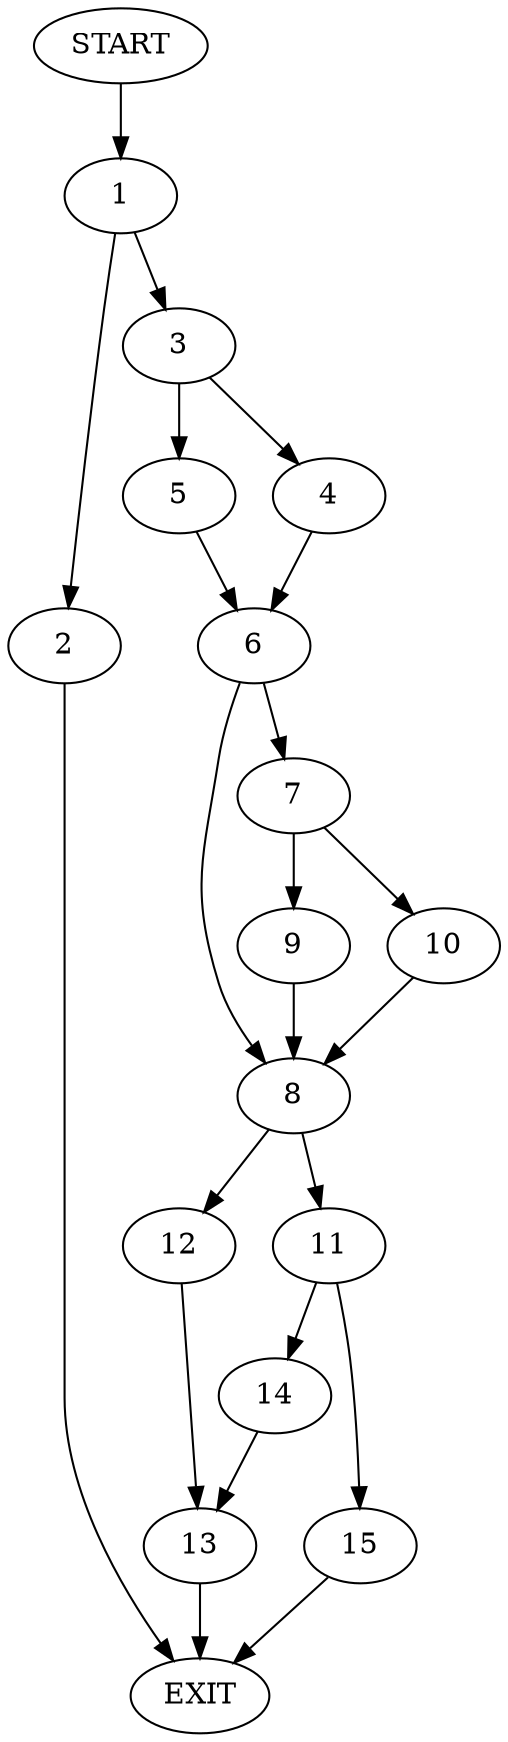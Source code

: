 digraph {
0 [label="START"]
16 [label="EXIT"]
0 -> 1
1 -> 2
1 -> 3
2 -> 16
3 -> 4
3 -> 5
5 -> 6
4 -> 6
6 -> 7
6 -> 8
7 -> 9
7 -> 10
8 -> 11
8 -> 12
9 -> 8
10 -> 8
12 -> 13
11 -> 14
11 -> 15
13 -> 16
14 -> 13
15 -> 16
}
